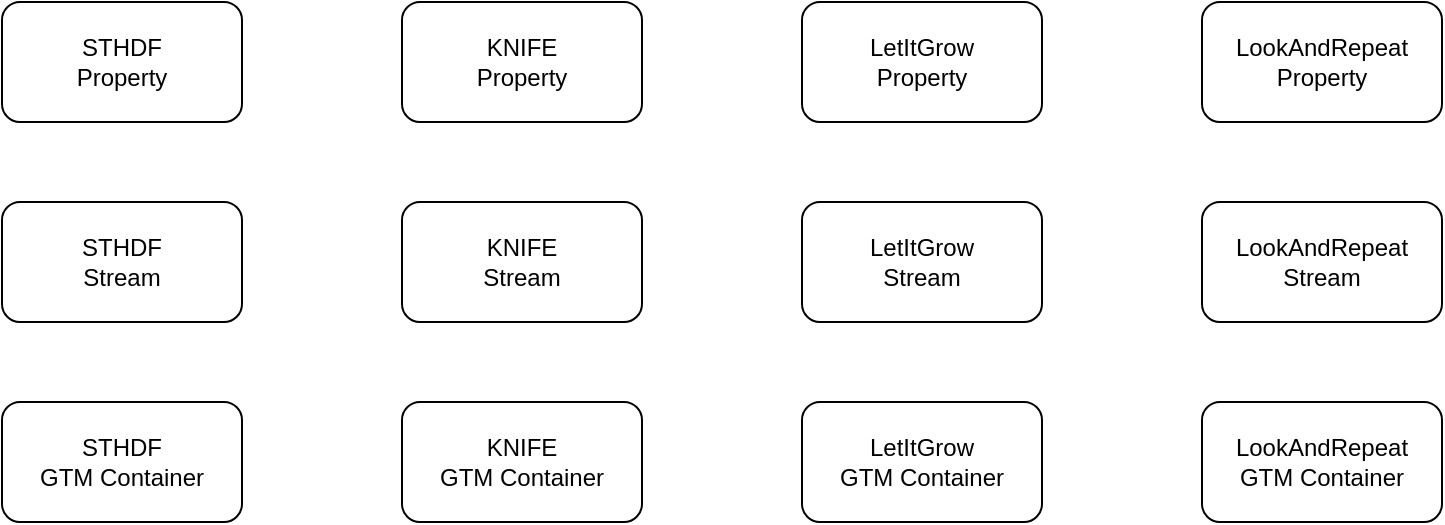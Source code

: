 <mxfile><diagram name="parallel"><mxGraphModel><root><mxCell id="0" /><mxCell id="1" parent="0" /><mxCell id="p0" value="STHDF&#10;Property" style="rounded=1;whiteSpace=wrap;html=1;" vertex="1" parent="1"><mxGeometry x="100" y="20" width="120" height="60" as="geometry" /></mxCell><mxCell id="s0" value="STHDF&#10;Stream" style="rounded=1;whiteSpace=wrap;html=1;" vertex="1" parent="1"><mxGeometry x="100" y="120" width="120" height="60" as="geometry" /></mxCell><mxCell id="g0" value="STHDF&#10;GTM Container" style="rounded=1;whiteSpace=wrap;html=1;" vertex="1" parent="1"><mxGeometry x="100" y="220" width="120" height="60" as="geometry" /></mxCell><mxCell id="p1" value="KNIFE&#10;Property" style="rounded=1;whiteSpace=wrap;html=1;" vertex="1" parent="1"><mxGeometry x="300" y="20" width="120" height="60" as="geometry" /></mxCell><mxCell id="s1" value="KNIFE&#10;Stream" style="rounded=1;whiteSpace=wrap;html=1;" vertex="1" parent="1"><mxGeometry x="300" y="120" width="120" height="60" as="geometry" /></mxCell><mxCell id="g1" value="KNIFE&#10;GTM Container" style="rounded=1;whiteSpace=wrap;html=1;" vertex="1" parent="1"><mxGeometry x="300" y="220" width="120" height="60" as="geometry" /></mxCell><mxCell id="p2" value="LetItGrow&#10;Property" style="rounded=1;whiteSpace=wrap;html=1;" vertex="1" parent="1"><mxGeometry x="500" y="20" width="120" height="60" as="geometry" /></mxCell><mxCell id="s2" value="LetItGrow&#10;Stream" style="rounded=1;whiteSpace=wrap;html=1;" vertex="1" parent="1"><mxGeometry x="500" y="120" width="120" height="60" as="geometry" /></mxCell><mxCell id="g2" value="LetItGrow&#10;GTM Container" style="rounded=1;whiteSpace=wrap;html=1;" vertex="1" parent="1"><mxGeometry x="500" y="220" width="120" height="60" as="geometry" /></mxCell><mxCell id="p3" value="LookAndRepeat&#10;Property" style="rounded=1;whiteSpace=wrap;html=1;" vertex="1" parent="1"><mxGeometry x="700" y="20" width="120" height="60" as="geometry" /></mxCell><mxCell id="s3" value="LookAndRepeat&#10;Stream" style="rounded=1;whiteSpace=wrap;html=1;" vertex="1" parent="1"><mxGeometry x="700" y="120" width="120" height="60" as="geometry" /></mxCell><mxCell id="g3" value="LookAndRepeat&#10;GTM Container" style="rounded=1;whiteSpace=wrap;html=1;" vertex="1" parent="1"><mxGeometry x="700" y="220" width="120" height="60" as="geometry" /></mxCell></root></mxGraphModel></diagram></mxfile>